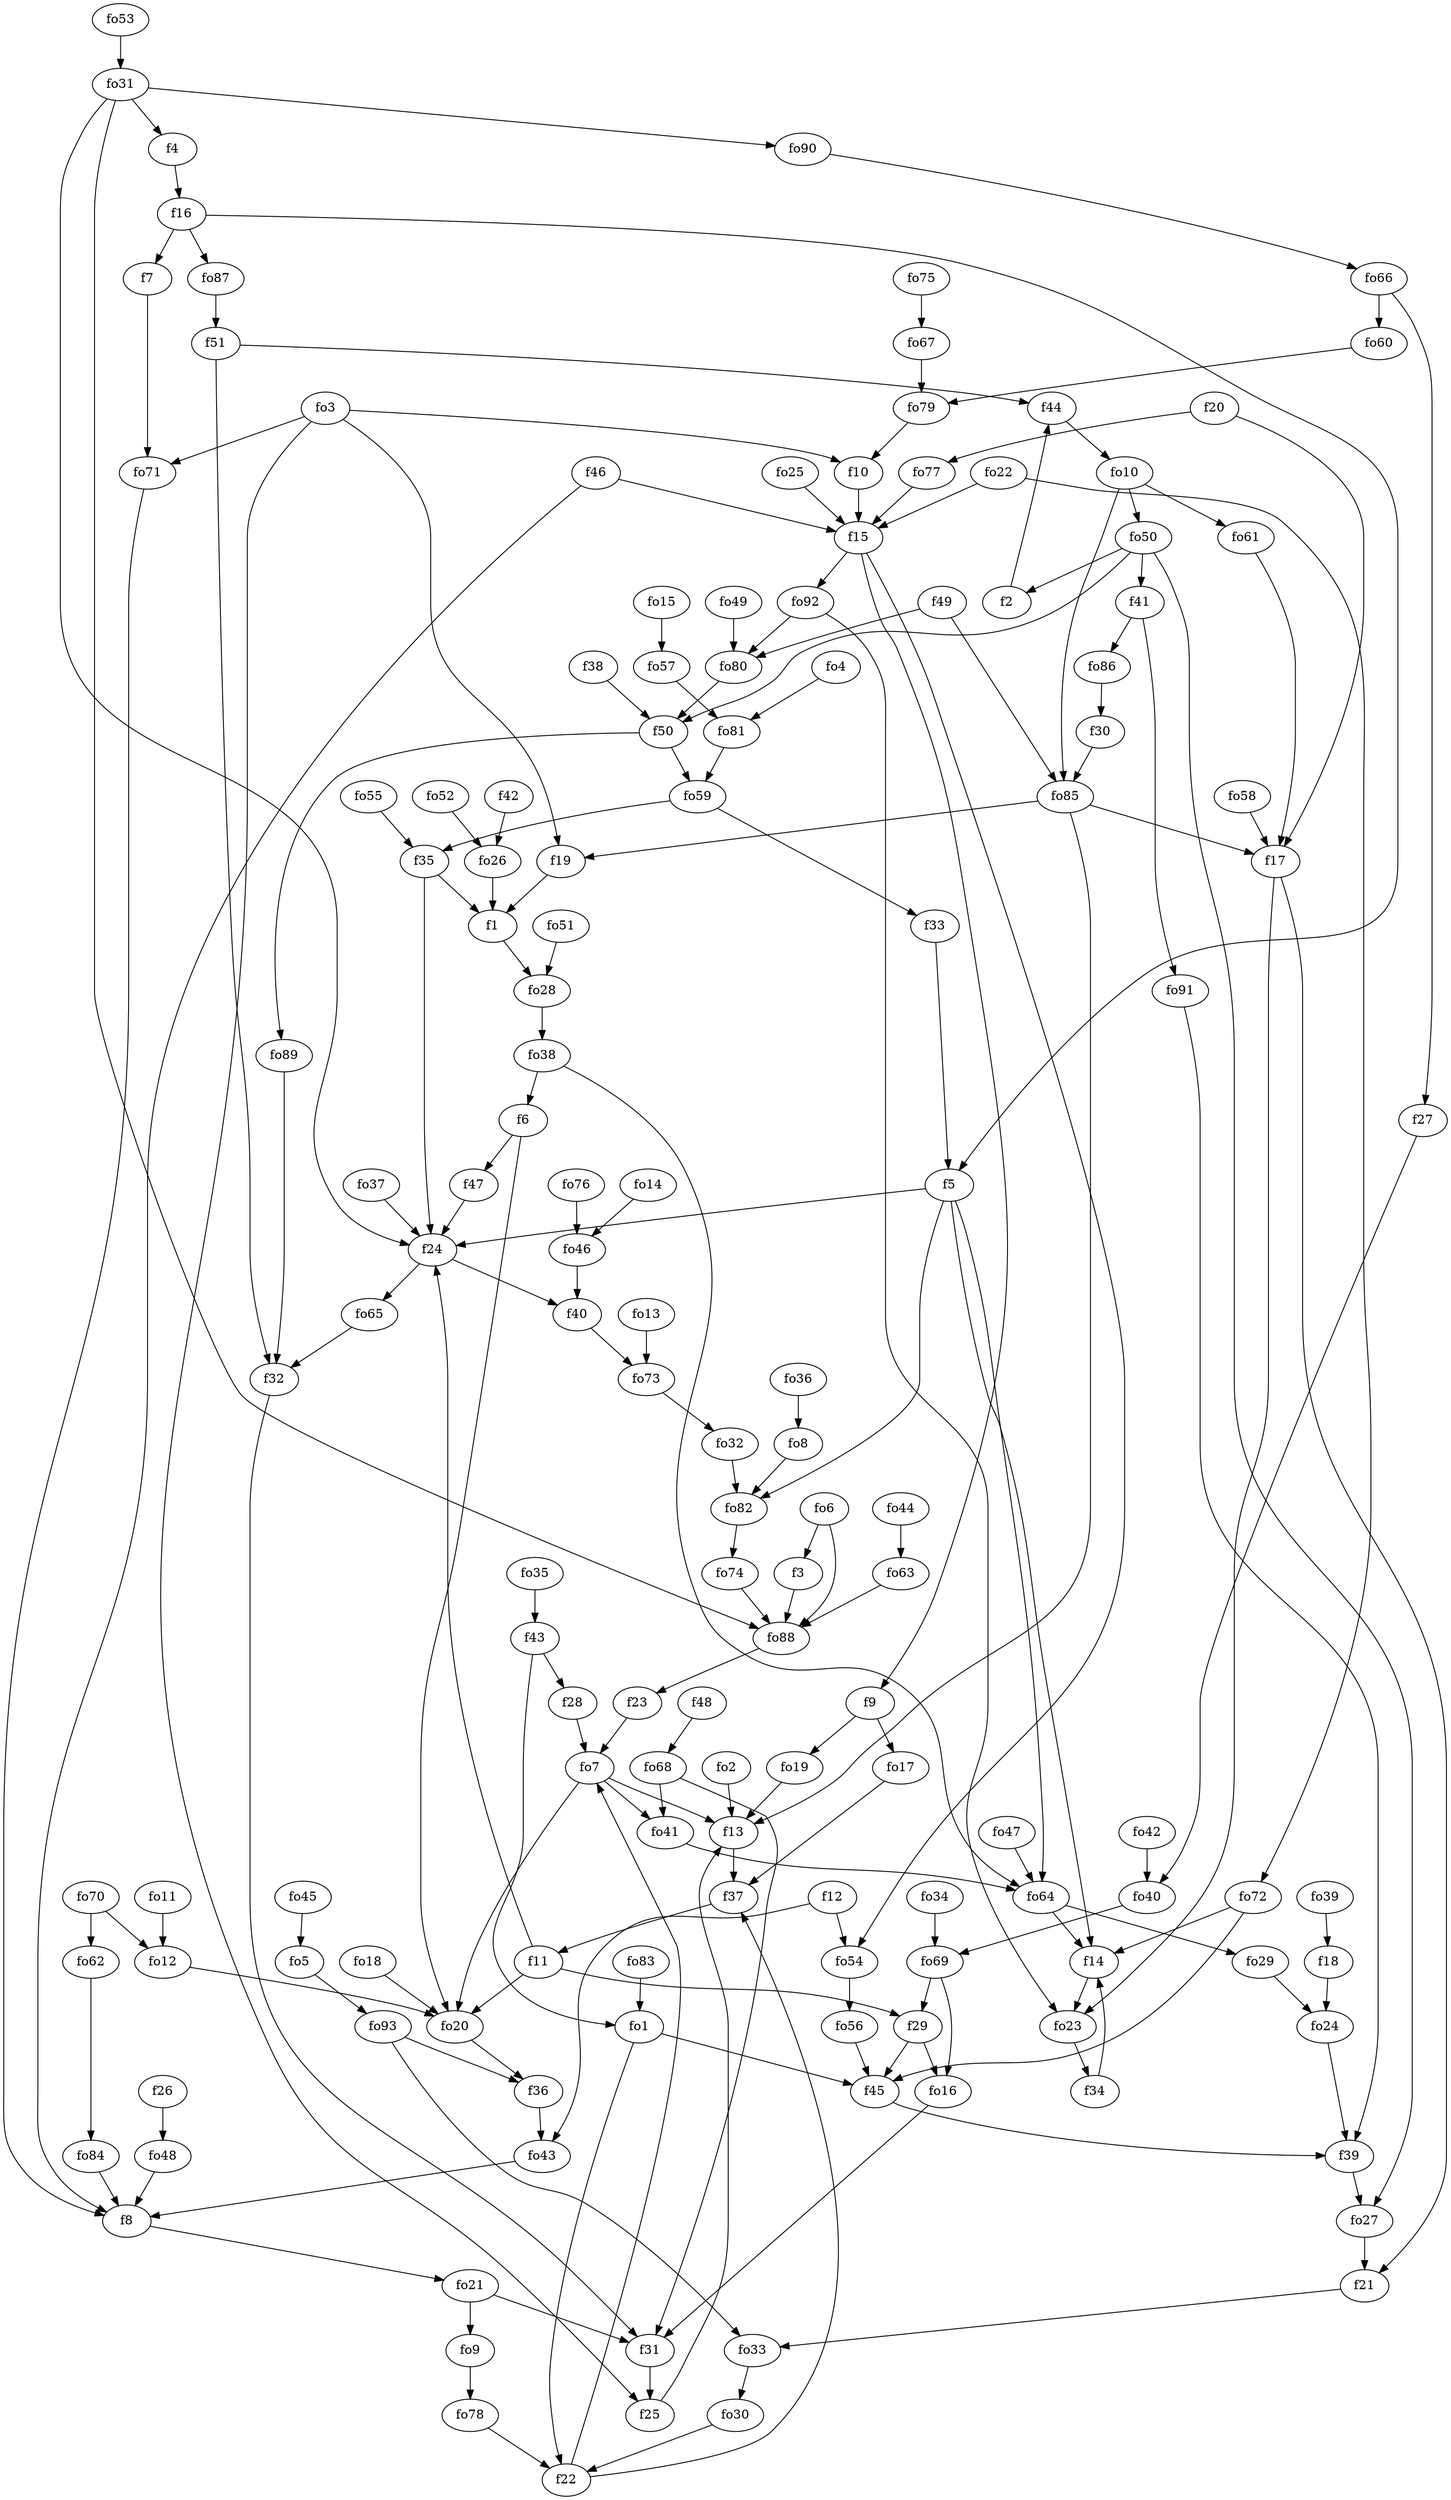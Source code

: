 strict digraph  {
f1;
f2;
f3;
f4;
f5;
f6;
f7;
f8;
f9;
f10;
f11;
f12;
f13;
f14;
f15;
f16;
f17;
f18;
f19;
f20;
f21;
f22;
f23;
f24;
f25;
f26;
f27;
f28;
f29;
f30;
f31;
f32;
f33;
f34;
f35;
f36;
f37;
f38;
f39;
f40;
f41;
f42;
f43;
f44;
f45;
f46;
f47;
f48;
f49;
f50;
f51;
fo1;
fo2;
fo3;
fo4;
fo5;
fo6;
fo7;
fo8;
fo9;
fo10;
fo11;
fo12;
fo13;
fo14;
fo15;
fo16;
fo17;
fo18;
fo19;
fo20;
fo21;
fo22;
fo23;
fo24;
fo25;
fo26;
fo27;
fo28;
fo29;
fo30;
fo31;
fo32;
fo33;
fo34;
fo35;
fo36;
fo37;
fo38;
fo39;
fo40;
fo41;
fo42;
fo43;
fo44;
fo45;
fo46;
fo47;
fo48;
fo49;
fo50;
fo51;
fo52;
fo53;
fo54;
fo55;
fo56;
fo57;
fo58;
fo59;
fo60;
fo61;
fo62;
fo63;
fo64;
fo65;
fo66;
fo67;
fo68;
fo69;
fo70;
fo71;
fo72;
fo73;
fo74;
fo75;
fo76;
fo77;
fo78;
fo79;
fo80;
fo81;
fo82;
fo83;
fo84;
fo85;
fo86;
fo87;
fo88;
fo89;
fo90;
fo91;
fo92;
fo93;
f1 -> fo28  [weight=2];
f2 -> f44  [weight=2];
f3 -> fo88  [weight=2];
f4 -> f16  [weight=2];
f5 -> f24  [weight=2];
f5 -> fo82  [weight=2];
f5 -> fo64  [weight=2];
f5 -> f14  [weight=2];
f6 -> fo20  [weight=2];
f6 -> f47  [weight=2];
f7 -> fo71  [weight=2];
f8 -> fo21  [weight=2];
f9 -> fo19  [weight=2];
f9 -> fo17  [weight=2];
f10 -> f15  [weight=2];
f11 -> f24  [weight=2];
f11 -> f29  [weight=2];
f11 -> fo20  [weight=2];
f12 -> fo43  [weight=2];
f12 -> fo54  [weight=2];
f13 -> f37  [weight=2];
f14 -> fo23  [weight=2];
f15 -> fo92  [weight=2];
f15 -> f9  [weight=2];
f15 -> fo54  [weight=2];
f16 -> fo87  [weight=2];
f16 -> f7  [weight=2];
f16 -> f5  [weight=2];
f17 -> f21  [weight=2];
f17 -> fo23  [weight=2];
f18 -> fo24  [weight=2];
f19 -> f1  [weight=2];
f20 -> f17  [weight=2];
f20 -> fo77  [weight=2];
f21 -> fo33  [weight=2];
f22 -> f37  [weight=2];
f22 -> fo7  [weight=2];
f23 -> fo7  [weight=2];
f24 -> f40  [weight=2];
f24 -> fo65  [weight=2];
f25 -> f13  [weight=2];
f26 -> fo48  [weight=2];
f27 -> fo40  [weight=2];
f28 -> fo7  [weight=2];
f29 -> fo16  [weight=2];
f29 -> f45  [weight=2];
f30 -> fo85  [weight=2];
f31 -> f25  [weight=2];
f32 -> f31  [weight=2];
f33 -> f5  [weight=2];
f34 -> f14  [weight=2];
f35 -> f1  [weight=2];
f35 -> f24  [weight=2];
f36 -> fo43  [weight=2];
f37 -> f11  [weight=2];
f38 -> f50  [weight=2];
f39 -> fo27  [weight=2];
f40 -> fo73  [weight=2];
f41 -> fo91  [weight=2];
f41 -> fo86  [weight=2];
f42 -> fo26  [weight=2];
f43 -> fo1  [weight=2];
f43 -> f28  [weight=2];
f44 -> fo10  [weight=2];
f45 -> f39  [weight=2];
f46 -> f8  [weight=2];
f46 -> f15  [weight=2];
f47 -> f24  [weight=2];
f48 -> fo68  [weight=2];
f49 -> fo80  [weight=2];
f49 -> fo85  [weight=2];
f50 -> fo89  [weight=2];
f50 -> fo59  [weight=2];
f51 -> f32  [weight=2];
f51 -> f44  [weight=2];
fo1 -> f45  [weight=2];
fo1 -> f22  [weight=2];
fo2 -> f13  [weight=2];
fo3 -> f19  [weight=2];
fo3 -> f10  [weight=2];
fo3 -> fo71  [weight=2];
fo3 -> f25  [weight=2];
fo4 -> fo81  [weight=2];
fo5 -> fo93  [weight=2];
fo6 -> f3  [weight=2];
fo6 -> fo88  [weight=2];
fo7 -> fo20  [weight=2];
fo7 -> fo41  [weight=2];
fo7 -> f13  [weight=2];
fo8 -> fo82  [weight=2];
fo9 -> fo78  [weight=2];
fo10 -> fo61  [weight=2];
fo10 -> fo50  [weight=2];
fo10 -> fo85  [weight=2];
fo11 -> fo12  [weight=2];
fo12 -> fo20  [weight=2];
fo13 -> fo73  [weight=2];
fo14 -> fo46  [weight=2];
fo15 -> fo57  [weight=2];
fo16 -> f31  [weight=2];
fo17 -> f37  [weight=2];
fo18 -> fo20  [weight=2];
fo19 -> f13  [weight=2];
fo20 -> f36  [weight=2];
fo21 -> f31  [weight=2];
fo21 -> fo9  [weight=2];
fo22 -> f15  [weight=2];
fo22 -> fo72  [weight=2];
fo23 -> f34  [weight=2];
fo24 -> f39  [weight=2];
fo25 -> f15  [weight=2];
fo26 -> f1  [weight=2];
fo27 -> f21  [weight=2];
fo28 -> fo38  [weight=2];
fo29 -> fo24  [weight=2];
fo30 -> f22  [weight=2];
fo31 -> f24  [weight=2];
fo31 -> f4  [weight=2];
fo31 -> fo88  [weight=2];
fo31 -> fo90  [weight=2];
fo32 -> fo82  [weight=2];
fo33 -> fo30  [weight=2];
fo34 -> fo69  [weight=2];
fo35 -> f43  [weight=2];
fo36 -> fo8  [weight=2];
fo37 -> f24  [weight=2];
fo38 -> fo64  [weight=2];
fo38 -> f6  [weight=2];
fo39 -> f18  [weight=2];
fo40 -> fo69  [weight=2];
fo41 -> fo64  [weight=2];
fo42 -> fo40  [weight=2];
fo43 -> f8  [weight=2];
fo44 -> fo63  [weight=2];
fo45 -> fo5  [weight=2];
fo46 -> f40  [weight=2];
fo47 -> fo64  [weight=2];
fo48 -> f8  [weight=2];
fo49 -> fo80  [weight=2];
fo50 -> f50  [weight=2];
fo50 -> f2  [weight=2];
fo50 -> fo27  [weight=2];
fo50 -> f41  [weight=2];
fo51 -> fo28  [weight=2];
fo52 -> fo26  [weight=2];
fo53 -> fo31  [weight=2];
fo54 -> fo56  [weight=2];
fo55 -> f35  [weight=2];
fo56 -> f45  [weight=2];
fo57 -> fo81  [weight=2];
fo58 -> f17  [weight=2];
fo59 -> f33  [weight=2];
fo59 -> f35  [weight=2];
fo60 -> fo79  [weight=2];
fo61 -> f17  [weight=2];
fo62 -> fo84  [weight=2];
fo63 -> fo88  [weight=2];
fo64 -> f14  [weight=2];
fo64 -> fo29  [weight=2];
fo65 -> f32  [weight=2];
fo66 -> f27  [weight=2];
fo66 -> fo60  [weight=2];
fo67 -> fo79  [weight=2];
fo68 -> fo41  [weight=2];
fo68 -> f31  [weight=2];
fo69 -> fo16  [weight=2];
fo69 -> f29  [weight=2];
fo70 -> fo62  [weight=2];
fo70 -> fo12  [weight=2];
fo71 -> f8  [weight=2];
fo72 -> f14  [weight=2];
fo72 -> f45  [weight=2];
fo73 -> fo32  [weight=2];
fo74 -> fo88  [weight=2];
fo75 -> fo67  [weight=2];
fo76 -> fo46  [weight=2];
fo77 -> f15  [weight=2];
fo78 -> f22  [weight=2];
fo79 -> f10  [weight=2];
fo80 -> f50  [weight=2];
fo81 -> fo59  [weight=2];
fo82 -> fo74  [weight=2];
fo83 -> fo1  [weight=2];
fo84 -> f8  [weight=2];
fo85 -> f13  [weight=2];
fo85 -> f19  [weight=2];
fo85 -> f17  [weight=2];
fo86 -> f30  [weight=2];
fo87 -> f51  [weight=2];
fo88 -> f23  [weight=2];
fo89 -> f32  [weight=2];
fo90 -> fo66  [weight=2];
fo91 -> f39  [weight=2];
fo92 -> fo80  [weight=2];
fo92 -> fo23  [weight=2];
fo93 -> f36  [weight=2];
fo93 -> fo33  [weight=2];
}
